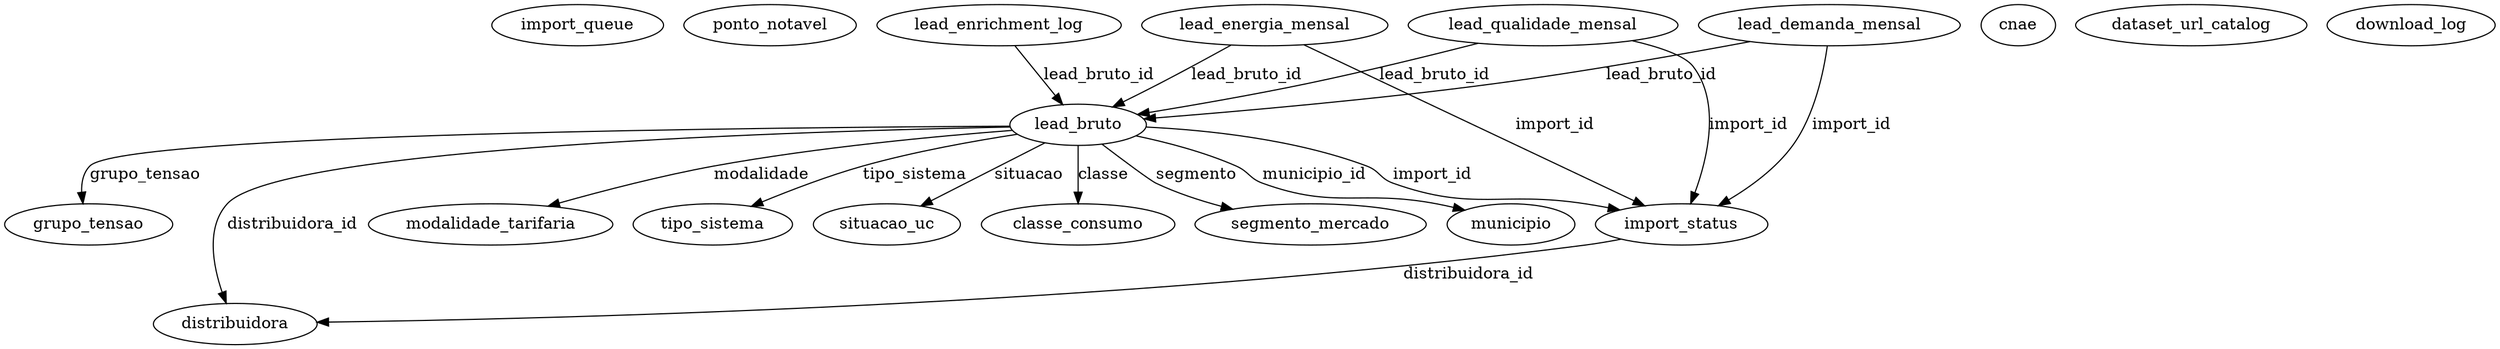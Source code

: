 // Relacionamentos FK
digraph {
	import_queue
	ponto_notavel
	lead_energia_mensal
	lead_energia_mensal -> lead_bruto [label=lead_bruto_id]
	lead_energia_mensal -> import_status [label=import_id]
	lead_qualidade_mensal
	lead_qualidade_mensal -> lead_bruto [label=lead_bruto_id]
	lead_qualidade_mensal -> import_status [label=import_id]
	lead_demanda_mensal
	lead_demanda_mensal -> lead_bruto [label=lead_bruto_id]
	lead_demanda_mensal -> import_status [label=import_id]
	lead_enrichment_log
	lead_enrichment_log -> lead_bruto [label=lead_bruto_id]
	modalidade_tarifaria
	tipo_sistema
	situacao_uc
	classe_consumo
	distribuidora
	segmento_mercado
	municipio
	lead_bruto
	lead_bruto -> import_status [label=import_id]
	lead_bruto -> distribuidora [label=distribuidora_id]
	lead_bruto -> grupo_tensao [label=grupo_tensao]
	lead_bruto -> modalidade_tarifaria [label=modalidade]
	lead_bruto -> tipo_sistema [label=tipo_sistema]
	lead_bruto -> situacao_uc [label=situacao]
	lead_bruto -> classe_consumo [label=classe]
	lead_bruto -> segmento_mercado [label=segmento]
	lead_bruto -> municipio [label=municipio_id]
	grupo_tensao
	cnae
	import_status
	import_status -> distribuidora [label=distribuidora_id]
	dataset_url_catalog
	download_log
}
